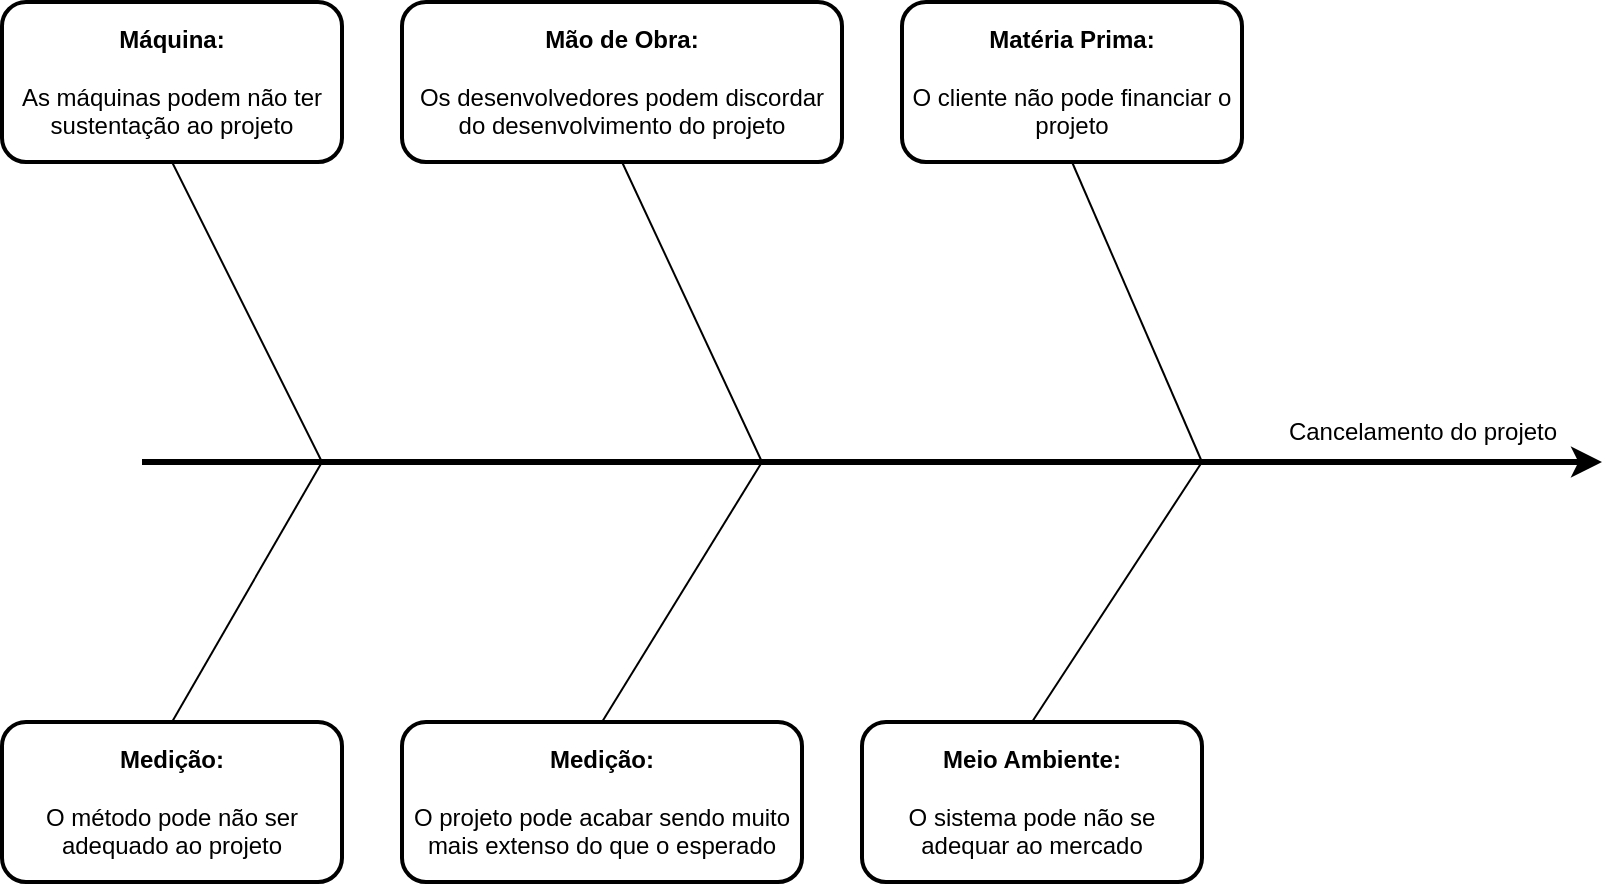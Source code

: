 <mxfile version="20.4.2" type="device"><diagram id="he_O7GoOiM_x7SDeklpQ" name="Página-1"><mxGraphModel dx="2062" dy="1146" grid="1" gridSize="10" guides="1" tooltips="1" connect="1" arrows="1" fold="1" page="1" pageScale="1" pageWidth="827" pageHeight="1169" math="0" shadow="0"><root><mxCell id="0"/><mxCell id="1" parent="0"/><mxCell id="vJ8-e3n_ntd77zDcWVw0-9" style="rounded=0;orthogonalLoop=1;jettySize=auto;html=1;exitX=0.5;exitY=1;exitDx=0;exitDy=0;strokeWidth=1;endArrow=none;endFill=0;" edge="1" parent="1" source="vJ8-e3n_ntd77zDcWVw0-1"><mxGeometry relative="1" as="geometry"><mxPoint x="170" y="550" as="targetPoint"/></mxGeometry></mxCell><mxCell id="vJ8-e3n_ntd77zDcWVw0-1" value="&lt;b&gt;Máquina:&lt;/b&gt;&lt;br&gt;&lt;br&gt;As máquinas podem não ter sustentação ao projeto" style="rounded=1;whiteSpace=wrap;html=1;strokeWidth=2;fillColor=none;" vertex="1" parent="1"><mxGeometry x="10" y="320" width="170" height="80" as="geometry"/></mxCell><mxCell id="vJ8-e3n_ntd77zDcWVw0-11" style="edgeStyle=none;rounded=0;orthogonalLoop=1;jettySize=auto;html=1;exitX=0.5;exitY=1;exitDx=0;exitDy=0;strokeWidth=1;endArrow=none;endFill=0;" edge="1" parent="1" source="vJ8-e3n_ntd77zDcWVw0-2"><mxGeometry relative="1" as="geometry"><mxPoint x="390" y="550" as="targetPoint"/></mxGeometry></mxCell><mxCell id="vJ8-e3n_ntd77zDcWVw0-2" value="&lt;b&gt;Mão de Obra:&lt;/b&gt;&lt;br&gt;&lt;br&gt;Os desenvolvedores podem discordar do desenvolvimento do projeto" style="rounded=1;whiteSpace=wrap;html=1;strokeWidth=2;fillColor=none;" vertex="1" parent="1"><mxGeometry x="210" y="320" width="220" height="80" as="geometry"/></mxCell><mxCell id="vJ8-e3n_ntd77zDcWVw0-14" style="edgeStyle=none;rounded=0;orthogonalLoop=1;jettySize=auto;html=1;exitX=0.5;exitY=1;exitDx=0;exitDy=0;strokeWidth=1;endArrow=none;endFill=0;" edge="1" parent="1" source="vJ8-e3n_ntd77zDcWVw0-3"><mxGeometry relative="1" as="geometry"><mxPoint x="610" y="550" as="targetPoint"/></mxGeometry></mxCell><mxCell id="vJ8-e3n_ntd77zDcWVw0-3" value="&lt;b&gt;Matéria Prima:&lt;/b&gt;&lt;br&gt;&lt;br&gt;O cliente não pode financiar o projeto" style="rounded=1;whiteSpace=wrap;html=1;strokeWidth=2;fillColor=none;" vertex="1" parent="1"><mxGeometry x="460" y="320" width="170" height="80" as="geometry"/></mxCell><mxCell id="vJ8-e3n_ntd77zDcWVw0-10" style="edgeStyle=none;rounded=0;orthogonalLoop=1;jettySize=auto;html=1;exitX=0.5;exitY=0;exitDx=0;exitDy=0;strokeWidth=1;endArrow=none;endFill=0;" edge="1" parent="1" source="vJ8-e3n_ntd77zDcWVw0-4"><mxGeometry relative="1" as="geometry"><mxPoint x="170" y="550" as="targetPoint"/></mxGeometry></mxCell><mxCell id="vJ8-e3n_ntd77zDcWVw0-4" value="&lt;b&gt;Medição:&lt;/b&gt;&lt;br&gt;&lt;br&gt;O método pode não ser adequado ao projeto" style="rounded=1;whiteSpace=wrap;html=1;strokeWidth=2;fillColor=none;" vertex="1" parent="1"><mxGeometry x="10" y="680" width="170" height="80" as="geometry"/></mxCell><mxCell id="vJ8-e3n_ntd77zDcWVw0-12" style="edgeStyle=none;rounded=0;orthogonalLoop=1;jettySize=auto;html=1;exitX=0.5;exitY=0;exitDx=0;exitDy=0;strokeWidth=1;endArrow=none;endFill=0;" edge="1" parent="1" source="vJ8-e3n_ntd77zDcWVw0-5"><mxGeometry relative="1" as="geometry"><mxPoint x="390" y="550" as="targetPoint"/></mxGeometry></mxCell><mxCell id="vJ8-e3n_ntd77zDcWVw0-5" value="&lt;b&gt;Medição:&lt;/b&gt;&lt;br&gt;&lt;br&gt;O projeto pode acabar sendo muito mais extenso do que o esperado" style="rounded=1;whiteSpace=wrap;html=1;strokeWidth=2;fillColor=none;" vertex="1" parent="1"><mxGeometry x="210" y="680" width="200" height="80" as="geometry"/></mxCell><mxCell id="vJ8-e3n_ntd77zDcWVw0-13" style="edgeStyle=none;rounded=0;orthogonalLoop=1;jettySize=auto;html=1;exitX=0.5;exitY=0;exitDx=0;exitDy=0;strokeWidth=1;endArrow=none;endFill=0;" edge="1" parent="1" source="vJ8-e3n_ntd77zDcWVw0-6"><mxGeometry relative="1" as="geometry"><mxPoint x="610" y="550" as="targetPoint"/></mxGeometry></mxCell><mxCell id="vJ8-e3n_ntd77zDcWVw0-6" value="&lt;b&gt;Meio Ambiente:&lt;/b&gt;&lt;br&gt;&lt;br&gt;O sistema pode não se adequar ao mercado" style="rounded=1;whiteSpace=wrap;html=1;strokeWidth=2;fillColor=none;" vertex="1" parent="1"><mxGeometry x="440" y="680" width="170" height="80" as="geometry"/></mxCell><mxCell id="vJ8-e3n_ntd77zDcWVw0-7" value="" style="endArrow=classic;html=1;rounded=0;strokeWidth=3;" edge="1" parent="1"><mxGeometry width="50" height="50" relative="1" as="geometry"><mxPoint x="80" y="550" as="sourcePoint"/><mxPoint x="810" y="550" as="targetPoint"/></mxGeometry></mxCell><mxCell id="vJ8-e3n_ntd77zDcWVw0-8" value="Cancelamento do projeto" style="text;html=1;align=center;verticalAlign=middle;resizable=0;points=[];autosize=1;strokeColor=none;fillColor=none;" vertex="1" parent="1"><mxGeometry x="640" y="520" width="160" height="30" as="geometry"/></mxCell></root></mxGraphModel></diagram></mxfile>